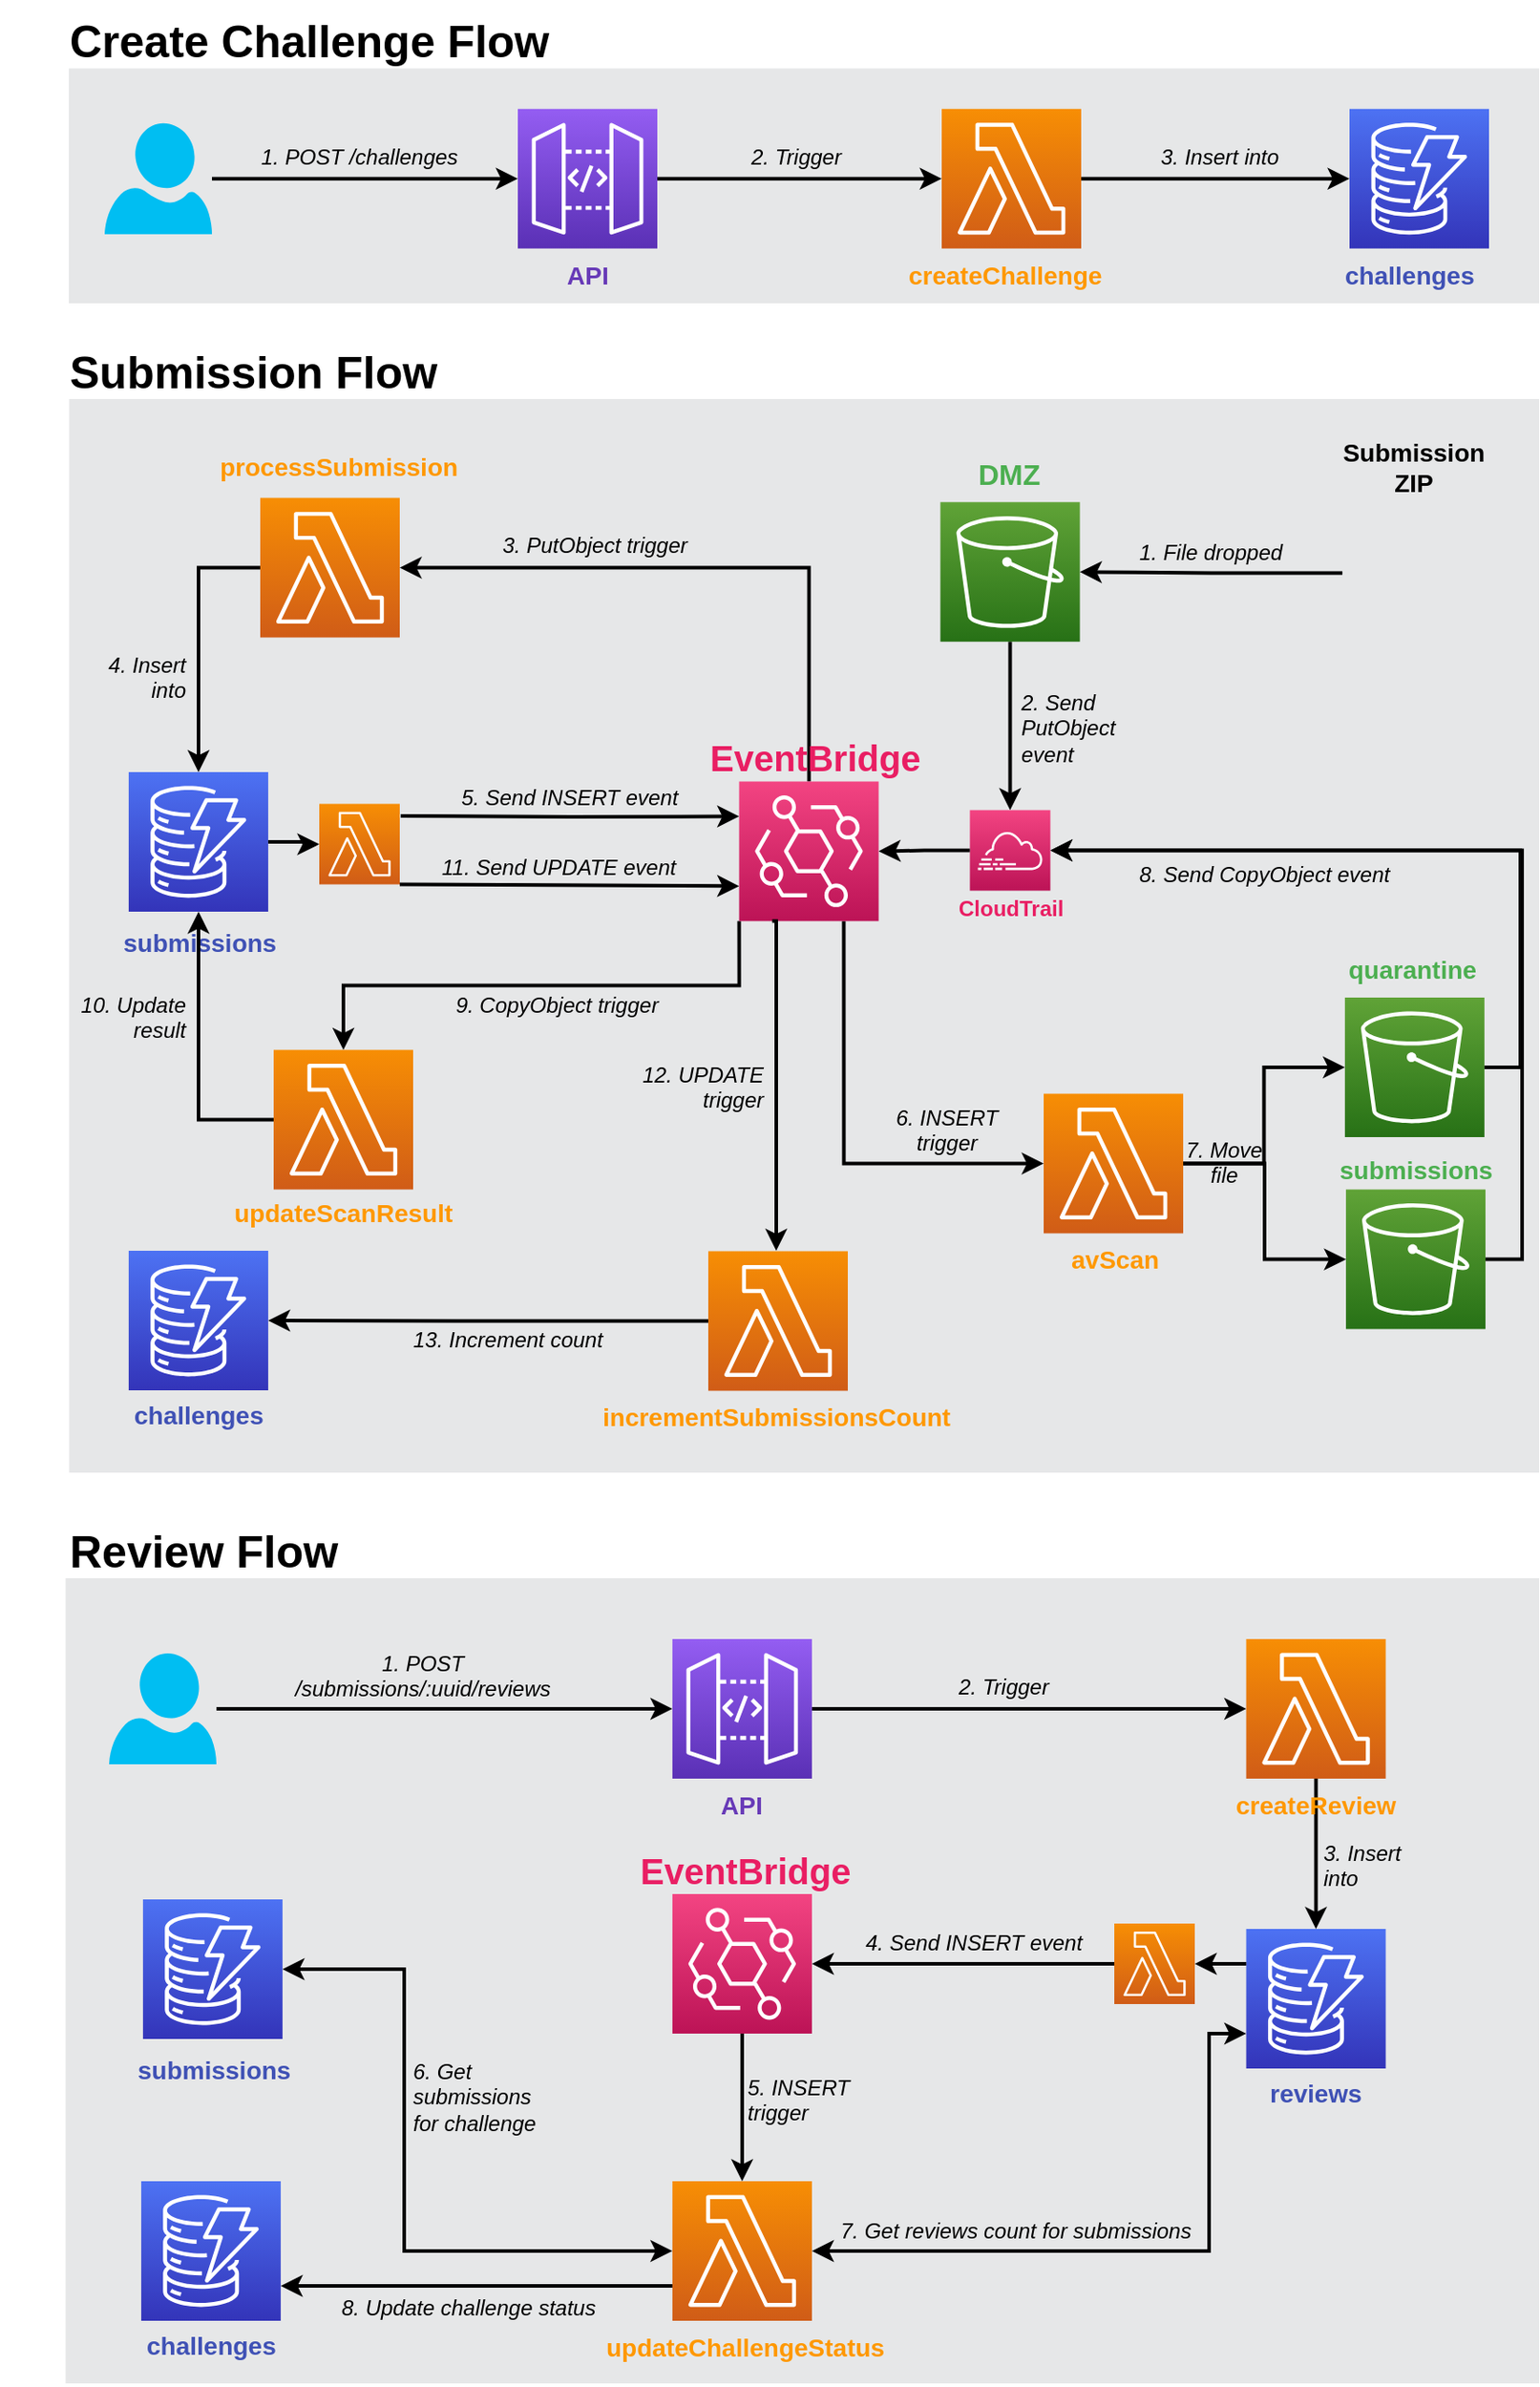 <mxfile compressed="false" version="14.6.3" type="device">
  <diagram name="EventBridge-PoC">
    <mxGraphModel dx="3709" dy="2169" grid="1" gridSize="75" guides="1" tooltips="1" connect="1" arrows="1" fold="1" page="1" pageScale="1" pageWidth="900" pageHeight="100" math="0" shadow="0">
      <root>
        <mxCell id="0" />
        <mxCell id="1" parent="0" />
        <mxCell id="a3a80e86-48d3-4402-bb8d-767643fe7132" value="" style="html=1;shape=stencil(5VLLEoMgDPwaro7C+Lhb+x9UY2VKxQGq7d8XTKuMeuuxHCDJ7kKyA2Gl6fgAhMYTYSdCaUFTt7u8wzxhSfQtcTNAbbE+ci34RQIixmp1g0k09iMTfQdaWI+yirCyVRquWj36BnMU1Eoq7eR4zkJCWTuvOT6HbLzedbo+w/IoDYkD94iP7mr0Uz03vPiFhThUSdEH3CKjv5ADww4Vu1b2gloqA0vmgnUsdGLBWiHlsYmQQQ7FX3njzQiR7Z9zJfzsrHoD);" parent="1" vertex="1">
          <mxGeometry y="56.25" width="825" height="131.25" as="geometry" />
        </mxCell>
        <mxCell id="484f166a-7bec-4774-9304-8bc7ffb477f1" value="" style="html=1;shape=stencil(5VLBEoIgFPwarg5BKnez/yB9JhOJg6b194HPlDFvHeMgb9/uIm8HwrOuli0QRkfCT4QxwWL3dbhGnFCKWHYtFD02B2mVvGhApuutucGoyn72qKYGq3rP8pzwrDIWrtY8mhIxGgqjjXV23CcjYbya1lSfQzUe7665/oanURwKW+kZX93N4Ed6ou4gonQe6oUdGtq0agKxOPLf1J/AdvXfV9nIC206WJAr1qEwh4WrlNb7EUICKYg/SsZHETLb9+Za+Mp5/gY=);" parent="1" vertex="1">
          <mxGeometry x="18.93" y="241" width="825" height="600" as="geometry" />
        </mxCell>
        <mxCell id="522efff2-130f-46f9-9dbb-7f281992a149" value="1. POST /challenges" style="text;labelPosition=right;verticalLabelPosition=bottom;fontColor=#000000;fontSize=12;rotation=0;spacingLeft=10;html=1;fontStyle=2" parent="1" vertex="1">
          <mxGeometry x="132.5" y="91.88" as="geometry" />
        </mxCell>
        <mxCell id="77d402fa-d9e7-4340-b5dd-a5e744c9aea5" value="Create Challenge Flow" style="text;labelPosition=right;verticalLabelPosition=bottom;fontColor=#000000;fontSize=25;rotation=0;spacingLeft=10;html=1;fontStyle=1" parent="1" vertex="1">
          <mxGeometry x="25.5" y="18.75" as="geometry" />
        </mxCell>
        <mxCell id="9af87228-3595-4bce-a7b0-6c6e20618fe5" value="3. Insert into" style="text;labelPosition=right;verticalLabelPosition=bottom;fontColor=#000000;fontSize=12;rotation=0;spacingLeft=10;html=1;fontStyle=2" parent="1" vertex="1">
          <mxGeometry x="636" y="91.88" as="geometry" />
        </mxCell>
        <mxCell id="8141fcf4-16d0-4a37-bff7-3a19b9360154" value="2. Trigger" style="text;labelPosition=right;verticalLabelPosition=bottom;fontColor=#000000;fontSize=12;rotation=0;spacingLeft=10;html=1;fontStyle=2" parent="1" vertex="1">
          <mxGeometry x="407.25" y="91.88" as="geometry" />
        </mxCell>
        <mxCell id="a7c6f917-322d-4800-b43a-3f810b9160b3" value="Submission Flow" style="text;labelPosition=right;verticalLabelPosition=bottom;fontColor=#000000;fontSize=25;rotation=0;spacingLeft=10;html=1;fontStyle=1" parent="1" vertex="1">
          <mxGeometry x="25.5" y="203.5" as="geometry" />
        </mxCell>
        <mxCell id="41d37a27-6d9a-4599-86f5-ded4b88426ef" value="1. File dropped" style="text;labelPosition=right;verticalLabelPosition=bottom;fontColor=#000000;fontSize=12;rotation=0;spacingLeft=10;html=1;fontStyle=2" parent="1" vertex="1">
          <mxGeometry x="623.5" y="312.59" as="geometry" />
        </mxCell>
        <mxCell id="03657860-6c62-433f-b940-df2c0c55d745" value="&lt;div&gt;2. Send&lt;/div&gt;&lt;div&gt;    PutObject &lt;/div&gt;&lt;div&gt;    event&lt;/div&gt;" style="text;labelPosition=right;verticalLabelPosition=bottom;fontColor=#000000;fontSize=12;rotation=0;spacingLeft=10;html=1;fontStyle=2" parent="1" vertex="1">
          <mxGeometry x="557.5" y="396.68" as="geometry" />
        </mxCell>
        <mxCell id="2a8d6be6-5fc4-4022-bd9e-7886a75222c4" value="3. PutObject trigger" style="text;labelPosition=right;verticalLabelPosition=bottom;fontColor=#000000;fontSize=12;rotation=0;spacingLeft=10;html=1;fontStyle=2" parent="1" vertex="1">
          <mxGeometry x="267.5" y="308.59" as="geometry" />
        </mxCell>
        <mxCell id="02131a67-81ed-4327-87d3-c7cbd4b50561" value="&lt;div&gt;4. Insert&lt;/div&gt;&lt;div&gt;     into&lt;/div&gt;" style="text;labelPosition=right;verticalLabelPosition=bottom;fontColor=#000000;fontSize=12;rotation=0;spacingLeft=10;html=1;fontStyle=2;align=right;" parent="1" vertex="1">
          <mxGeometry x="103.22" y="375.68" as="geometry" />
        </mxCell>
        <mxCell id="8c211dc5-a453-49ae-8846-554f7c1c523a" value="&lt;div&gt;5. Send INSERT&amp;nbsp;&lt;span&gt;event&lt;/span&gt;&lt;/div&gt;" style="text;labelPosition=right;verticalLabelPosition=bottom;fontColor=#000000;fontSize=12;rotation=0;spacingLeft=10;html=1;fontStyle=2" parent="1" vertex="1">
          <mxGeometry x="245" y="449.5" as="geometry" />
        </mxCell>
        <mxCell id="32af975d-4f36-490d-96a8-31d0f7763c6b" value="&lt;div&gt;6. INSERT&lt;/div&gt;&lt;div&gt;    trigger&lt;/div&gt;" style="text;labelPosition=right;verticalLabelPosition=bottom;fontColor=#000000;fontSize=12;rotation=0;spacingLeft=10;html=1;fontStyle=2;align=center;" parent="1" vertex="1">
          <mxGeometry x="522.75" y="629.25" as="geometry" />
        </mxCell>
        <mxCell id="f737d1be-73c3-4588-acaf-750b5b943554" value="&lt;div&gt;7. Move&lt;/div&gt;&lt;div&gt;      file&lt;/div&gt;" style="text;labelPosition=right;verticalLabelPosition=bottom;fontColor=#000000;fontSize=12;rotation=0;spacingLeft=10;html=1;fontStyle=2;align=center;" parent="1" vertex="1">
          <mxGeometry x="677.5" y="646.75" as="geometry" />
        </mxCell>
        <mxCell id="633b2c45-2233-4e77-83e7-4a34a6bc7271" value="8. Send CopyObject event" style="text;labelPosition=right;verticalLabelPosition=bottom;fontColor=#000000;fontSize=12;rotation=0;spacingLeft=10;html=1;fontStyle=2" parent="1" vertex="1">
          <mxGeometry x="623.5" y="493.25" as="geometry" />
        </mxCell>
        <mxCell id="945422a5-f006-4542-a398-3479f7c6f181" value="DMZ" style="text;labelPosition=right;verticalLabelPosition=bottom;fontColor=#4caf50;fontSize=16;rotation=0;spacingLeft=10;html=1;fontStyle=1" parent="1" vertex="1">
          <mxGeometry x="534.25" y="266.5" as="geometry" />
        </mxCell>
        <mxCell id="2c78838d-75fa-482b-baec-351e052e7212" value="&lt;div&gt;9. CopyObject&amp;nbsp;&lt;span&gt;trigger&lt;/span&gt;&lt;/div&gt;" style="text;labelPosition=right;verticalLabelPosition=bottom;fontColor=#000000;fontSize=12;rotation=0;spacingLeft=10;html=1;align=center;fontStyle=2" parent="1" vertex="1">
          <mxGeometry x="304.5" y="566" as="geometry" />
        </mxCell>
        <mxCell id="935d9067-eff8-4295-892f-fd42c4780835" value="&lt;div&gt;10. Update&lt;/div&gt;&lt;div&gt;       result&lt;/div&gt;" style="text;labelPosition=right;verticalLabelPosition=bottom;fontColor=#000000;fontSize=12;rotation=0;spacingLeft=10;html=1;align=right;fontStyle=2" parent="1" vertex="1">
          <mxGeometry x="103.23" y="566" as="geometry" />
        </mxCell>
        <mxCell id="fcbb6a7c-fae1-4b87-a993-f27f15e8ad67" value="&lt;div&gt;11. Send UPDATE&amp;nbsp;&lt;span&gt;event&lt;/span&gt;&lt;/div&gt;" style="text;labelPosition=right;verticalLabelPosition=bottom;fontColor=#000000;fontSize=12;rotation=0;spacingLeft=10;html=1;fontStyle=2" parent="1" vertex="1">
          <mxGeometry x="234" y="488.5" as="geometry" />
        </mxCell>
        <mxCell id="5e9477d4-d77b-4fcd-b49a-36175ee4a69b" value="&lt;div&gt;12. UPDATE&lt;/div&gt;&lt;div&gt;        trigger&lt;/div&gt;" style="text;labelPosition=right;verticalLabelPosition=bottom;fontColor=#000000;fontSize=12;rotation=0;spacingLeft=10;html=1;fontStyle=2;align=right;" parent="1" vertex="1">
          <mxGeometry x="426.43" y="604.75" as="geometry" />
        </mxCell>
        <mxCell id="47ef92e7-3ea4-4e37-91b5-532b5a2d68df" value="13. Increment count" style="text;labelPosition=right;verticalLabelPosition=bottom;fontColor=#000000;fontSize=12;rotation=0;spacingLeft=10;html=1;fontStyle=2;align=left;" parent="1" vertex="1">
          <mxGeometry x="217.5" y="753" as="geometry" />
        </mxCell>
        <mxCell id="SwkXxWOdpjemyCJAys7J-13" value="" style="edgeStyle=orthogonalEdgeStyle;rounded=0;orthogonalLoop=1;jettySize=auto;html=1;strokeWidth=2;" edge="1" parent="1" source="SwkXxWOdpjemyCJAys7J-1" target="SwkXxWOdpjemyCJAys7J-2">
          <mxGeometry relative="1" as="geometry">
            <mxPoint x="197.5" y="117.88" as="targetPoint" />
          </mxGeometry>
        </mxCell>
        <mxCell id="SwkXxWOdpjemyCJAys7J-1" value="" style="verticalLabelPosition=bottom;html=1;verticalAlign=top;align=center;strokeColor=none;fillColor=#00BEF2;shape=mxgraph.azure.user;" vertex="1" parent="1">
          <mxGeometry x="57.5" y="86.88" width="60" height="62" as="geometry" />
        </mxCell>
        <mxCell id="SwkXxWOdpjemyCJAys7J-15" value="" style="edgeStyle=orthogonalEdgeStyle;rounded=0;orthogonalLoop=1;jettySize=auto;html=1;entryX=0;entryY=0.5;entryDx=0;entryDy=0;entryPerimeter=0;strokeWidth=2;" edge="1" parent="1" source="SwkXxWOdpjemyCJAys7J-2" target="SwkXxWOdpjemyCJAys7J-3">
          <mxGeometry relative="1" as="geometry">
            <mxPoint x="425.5" y="117.88" as="targetPoint" />
          </mxGeometry>
        </mxCell>
        <mxCell id="SwkXxWOdpjemyCJAys7J-11" value="" style="edgeStyle=orthogonalEdgeStyle;rounded=0;orthogonalLoop=1;jettySize=auto;html=1;strokeWidth=2;" edge="1" parent="1" source="SwkXxWOdpjemyCJAys7J-3" target="SwkXxWOdpjemyCJAys7J-4">
          <mxGeometry relative="1" as="geometry">
            <mxPoint x="682.5" y="117.88" as="targetPoint" />
          </mxGeometry>
        </mxCell>
        <mxCell id="SwkXxWOdpjemyCJAys7J-52" value="" style="edgeStyle=orthogonalEdgeStyle;rounded=0;orthogonalLoop=1;jettySize=auto;html=1;fontSize=14;strokeWidth=2;" edge="1" parent="1" source="SwkXxWOdpjemyCJAys7J-17" target="SwkXxWOdpjemyCJAys7J-22">
          <mxGeometry relative="1" as="geometry">
            <mxPoint x="563.75" y="465.68" as="targetPoint" />
          </mxGeometry>
        </mxCell>
        <mxCell id="SwkXxWOdpjemyCJAys7J-17" value="" style="points=[[0,0,0],[0.25,0,0],[0.5,0,0],[0.75,0,0],[1,0,0],[0,1,0],[0.25,1,0],[0.5,1,0],[0.75,1,0],[1,1,0],[0,0.25,0],[0,0.5,0],[0,0.75,0],[1,0.25,0],[1,0.5,0],[1,0.75,0]];outlineConnect=0;fontColor=#232F3E;gradientColor=#60A337;gradientDirection=north;fillColor=#277116;strokeColor=#ffffff;dashed=0;verticalLabelPosition=bottom;verticalAlign=top;align=center;html=1;fontSize=12;fontStyle=0;aspect=fixed;shape=mxgraph.aws4.resourceIcon;resIcon=mxgraph.aws4.s3;" vertex="1" parent="1">
          <mxGeometry x="524.75" y="298.68" width="78" height="78" as="geometry" />
        </mxCell>
        <mxCell id="SwkXxWOdpjemyCJAys7J-61" value="" style="edgeStyle=orthogonalEdgeStyle;rounded=0;orthogonalLoop=1;jettySize=auto;html=1;fontSize=14;entryX=0;entryY=0.25;entryDx=0;entryDy=0;entryPerimeter=0;strokeWidth=2;" edge="1" parent="1" target="SwkXxWOdpjemyCJAys7J-21">
          <mxGeometry relative="1" as="geometry">
            <mxPoint x="223" y="474" as="sourcePoint" />
            <mxPoint x="302.5" y="487.75" as="targetPoint" />
          </mxGeometry>
        </mxCell>
        <mxCell id="SwkXxWOdpjemyCJAys7J-81" style="edgeStyle=orthogonalEdgeStyle;rounded=0;orthogonalLoop=1;jettySize=auto;html=1;exitX=1;exitY=1;exitDx=0;exitDy=0;exitPerimeter=0;entryX=0;entryY=0.75;entryDx=0;entryDy=0;entryPerimeter=0;shadow=0;fontSize=14;strokeWidth=2;" edge="1" parent="1" source="SwkXxWOdpjemyCJAys7J-20" target="SwkXxWOdpjemyCJAys7J-21">
          <mxGeometry relative="1" as="geometry">
            <Array as="points">
              <mxPoint x="223" y="513" />
            </Array>
          </mxGeometry>
        </mxCell>
        <mxCell id="SwkXxWOdpjemyCJAys7J-20" value="" style="points=[[0,0,0],[0.25,0,0],[0.5,0,0],[0.75,0,0],[1,0,0],[0,1,0],[0.25,1,0],[0.5,1,0],[0.75,1,0],[1,1,0],[0,0.25,0],[0,0.5,0],[0,0.75,0],[1,0.25,0],[1,0.5,0],[1,0.75,0]];outlineConnect=0;fontColor=#232F3E;gradientColor=#F78E04;gradientDirection=north;fillColor=#D05C17;strokeColor=#ffffff;dashed=0;verticalLabelPosition=bottom;verticalAlign=top;align=center;html=1;fontSize=12;fontStyle=0;aspect=fixed;shape=mxgraph.aws4.resourceIcon;resIcon=mxgraph.aws4.lambda;" vertex="1" parent="1">
          <mxGeometry x="177.5" y="467.25" width="45" height="45" as="geometry" />
        </mxCell>
        <mxCell id="SwkXxWOdpjemyCJAys7J-29" value="" style="group" vertex="1" connectable="0" parent="1">
          <mxGeometry x="110" y="263.5" width="112.5" height="110.78" as="geometry" />
        </mxCell>
        <mxCell id="5cb0a5d1-954c-43e3-8873-d0fd7e23003b" value="processSubmission" style="text;labelPosition=right;verticalLabelPosition=bottom;fontColor=#ff9800;fontSize=14;rotation=0;spacingLeft=10;html=1;fontStyle=1" parent="SwkXxWOdpjemyCJAys7J-29" vertex="1">
          <mxGeometry as="geometry" />
        </mxCell>
        <mxCell id="SwkXxWOdpjemyCJAys7J-16" value="" style="points=[[0,0,0],[0.25,0,0],[0.5,0,0],[0.75,0,0],[1,0,0],[0,1,0],[0.25,1,0],[0.5,1,0],[0.75,1,0],[1,1,0],[0,0.25,0],[0,0.5,0],[0,0.75,0],[1,0.25,0],[1,0.5,0],[1,0.75,0]];outlineConnect=0;fontColor=#232F3E;gradientColor=#F78E04;gradientDirection=north;fillColor=#D05C17;strokeColor=#ffffff;dashed=0;verticalLabelPosition=bottom;verticalAlign=top;align=center;html=1;fontSize=12;fontStyle=0;aspect=fixed;shape=mxgraph.aws4.resourceIcon;resIcon=mxgraph.aws4.lambda;" vertex="1" parent="SwkXxWOdpjemyCJAys7J-29">
          <mxGeometry x="34.5" y="32.78" width="78" height="78" as="geometry" />
        </mxCell>
        <mxCell id="SwkXxWOdpjemyCJAys7J-32" value="" style="group" vertex="1" connectable="0" parent="1">
          <mxGeometry x="288.5" y="78.88" width="78" height="78" as="geometry" />
        </mxCell>
        <mxCell id="d791999d-da0b-4136-97f4-38274797c165" value="API" style="text;labelPosition=right;verticalLabelPosition=bottom;fontColor=#673ab7;fontSize=14;rotation=0;spacingLeft=10;html=1;fontStyle=1" parent="SwkXxWOdpjemyCJAys7J-32" vertex="1">
          <mxGeometry x="15" y="78" as="geometry" />
        </mxCell>
        <mxCell id="SwkXxWOdpjemyCJAys7J-2" value="" style="points=[[0,0,0],[0.25,0,0],[0.5,0,0],[0.75,0,0],[1,0,0],[0,1,0],[0.25,1,0],[0.5,1,0],[0.75,1,0],[1,1,0],[0,0.25,0],[0,0.5,0],[0,0.75,0],[1,0.25,0],[1,0.5,0],[1,0.75,0]];outlineConnect=0;fontColor=#232F3E;gradientColor=#945DF2;gradientDirection=north;fillColor=#5A30B5;strokeColor=#ffffff;dashed=0;verticalLabelPosition=bottom;verticalAlign=top;align=center;html=1;fontSize=12;fontStyle=0;aspect=fixed;shape=mxgraph.aws4.resourceIcon;resIcon=mxgraph.aws4.api_gateway;" vertex="1" parent="SwkXxWOdpjemyCJAys7J-32">
          <mxGeometry width="78" height="78" as="geometry" />
        </mxCell>
        <mxCell id="SwkXxWOdpjemyCJAys7J-33" value="" style="group" vertex="1" connectable="0" parent="1">
          <mxGeometry x="494.75" y="78.88" width="108.75" height="78" as="geometry" />
        </mxCell>
        <mxCell id="ae5a6e5f-9e7c-49fa-a462-ddaf7cd91631" value="createChallenge" style="text;labelPosition=right;verticalLabelPosition=bottom;fontColor=#ff9800;fontSize=14;rotation=0;spacingLeft=10;html=1;fontStyle=1" parent="SwkXxWOdpjemyCJAys7J-33" vertex="1">
          <mxGeometry y="78" as="geometry" />
        </mxCell>
        <mxCell id="SwkXxWOdpjemyCJAys7J-3" value="" style="points=[[0,0,0],[0.25,0,0],[0.5,0,0],[0.75,0,0],[1,0,0],[0,1,0],[0.25,1,0],[0.5,1,0],[0.75,1,0],[1,1,0],[0,0.25,0],[0,0.5,0],[0,0.75,0],[1,0.25,0],[1,0.5,0],[1,0.75,0]];outlineConnect=0;fontColor=#232F3E;gradientColor=#F78E04;gradientDirection=north;fillColor=#D05C17;strokeColor=#ffffff;dashed=0;verticalLabelPosition=bottom;verticalAlign=top;align=center;html=1;fontSize=12;fontStyle=0;aspect=fixed;shape=mxgraph.aws4.resourceIcon;resIcon=mxgraph.aws4.lambda;" vertex="1" parent="SwkXxWOdpjemyCJAys7J-33">
          <mxGeometry x="30.75" width="78" height="78" as="geometry" />
        </mxCell>
        <mxCell id="SwkXxWOdpjemyCJAys7J-36" value="" style="group" vertex="1" connectable="0" parent="1">
          <mxGeometry x="738.5" y="78.88" width="93" height="78" as="geometry" />
        </mxCell>
        <mxCell id="5cb9a962-3aa3-478b-af72-e241c13c6576" value="challenges" style="text;labelPosition=right;verticalLabelPosition=bottom;fontColor=#3f51b5;fontSize=14;rotation=0;spacingLeft=10;html=1;fontStyle=1" parent="SwkXxWOdpjemyCJAys7J-36" vertex="1">
          <mxGeometry y="78" as="geometry" />
        </mxCell>
        <mxCell id="SwkXxWOdpjemyCJAys7J-4" value="" style="points=[[0,0,0],[0.25,0,0],[0.5,0,0],[0.75,0,0],[1,0,0],[0,1,0],[0.25,1,0],[0.5,1,0],[0.75,1,0],[1,1,0],[0,0.25,0],[0,0.5,0],[0,0.75,0],[1,0.25,0],[1,0.5,0],[1,0.75,0]];outlineConnect=0;fontColor=#232F3E;gradientColor=#4D72F3;gradientDirection=north;fillColor=#3334B9;strokeColor=#ffffff;dashed=0;verticalLabelPosition=bottom;verticalAlign=top;align=center;html=1;fontSize=12;fontStyle=0;aspect=fixed;shape=mxgraph.aws4.resourceIcon;resIcon=mxgraph.aws4.dynamodb;" vertex="1" parent="SwkXxWOdpjemyCJAys7J-36">
          <mxGeometry x="15" width="78" height="78" as="geometry" />
        </mxCell>
        <mxCell id="SwkXxWOdpjemyCJAys7J-38" value="" style="group" vertex="1" connectable="0" parent="1">
          <mxGeometry x="749.53" y="255.5" width="75" height="120.18" as="geometry" />
        </mxCell>
        <mxCell id="1c43f241-7a70-4fd4-afd5-e3110d18d479" value="&lt;div style=&quot;font-size: 14px;&quot;&gt;Submission &lt;/div&gt;&lt;div style=&quot;font-size: 14px;&quot;&gt;        ZIP&lt;/div&gt;" style="text;labelPosition=right;verticalLabelPosition=bottom;fontColor=#000000;fontSize=14;rotation=0;spacingLeft=10;html=1;align=center;fontStyle=1" parent="SwkXxWOdpjemyCJAys7J-38" vertex="1">
          <mxGeometry x="34" as="geometry" />
        </mxCell>
        <mxCell id="SwkXxWOdpjemyCJAys7J-18" value="" style="shape=image;html=1;verticalAlign=top;verticalLabelPosition=bottom;labelBackgroundColor=#ffffff;imageAspect=0;aspect=fixed;image=https://cdn4.iconfinder.com/data/icons/small-n-flat/24/file-zip-alt-128.png" vertex="1" parent="SwkXxWOdpjemyCJAys7J-38">
          <mxGeometry y="45.18" width="75" height="75" as="geometry" />
        </mxCell>
        <mxCell id="SwkXxWOdpjemyCJAys7J-39" value="" style="group" vertex="1" connectable="0" parent="1">
          <mxGeometry x="53.5" y="449.5" width="95.45" height="78" as="geometry" />
        </mxCell>
        <mxCell id="SwkXxWOdpjemyCJAys7J-19" value="" style="points=[[0,0,0],[0.25,0,0],[0.5,0,0],[0.75,0,0],[1,0,0],[0,1,0],[0.25,1,0],[0.5,1,0],[0.75,1,0],[1,1,0],[0,0.25,0],[0,0.5,0],[0,0.75,0],[1,0.25,0],[1,0.5,0],[1,0.75,0]];outlineConnect=0;fontColor=#232F3E;gradientColor=#4D72F3;gradientDirection=north;fillColor=#3334B9;strokeColor=#ffffff;dashed=0;verticalLabelPosition=bottom;verticalAlign=top;align=center;html=1;fontSize=12;fontStyle=0;aspect=fixed;shape=mxgraph.aws4.resourceIcon;resIcon=mxgraph.aws4.dynamodb;" vertex="1" parent="SwkXxWOdpjemyCJAys7J-39">
          <mxGeometry x="17.45" width="78" height="78" as="geometry" />
        </mxCell>
        <mxCell id="887198ea-bfc9-451b-9024-0032a650348e" value="submissions" style="text;labelPosition=right;verticalLabelPosition=bottom;fontColor=#3f51b5;fontSize=14;rotation=0;spacingLeft=10;html=1;fontStyle=1" parent="SwkXxWOdpjemyCJAys7J-39" vertex="1">
          <mxGeometry x="2" y="80.5" as="geometry" />
        </mxCell>
        <mxCell id="SwkXxWOdpjemyCJAys7J-40" value="" style="group" vertex="1" connectable="0" parent="1">
          <mxGeometry x="117.5" y="604.75" width="112.5" height="78" as="geometry" />
        </mxCell>
        <mxCell id="6027f8fd-bbde-44ba-97ad-d1b4fe67b836" value="updateScanResult" style="text;labelPosition=right;verticalLabelPosition=bottom;fontColor=#ff9800;fontSize=14;rotation=0;spacingLeft=10;html=1;fontStyle=1" parent="SwkXxWOdpjemyCJAys7J-40" vertex="1">
          <mxGeometry y="76" as="geometry" />
        </mxCell>
        <mxCell id="SwkXxWOdpjemyCJAys7J-23" value="" style="points=[[0,0,0],[0.25,0,0],[0.5,0,0],[0.75,0,0],[1,0,0],[0,1,0],[0.25,1,0],[0.5,1,0],[0.75,1,0],[1,1,0],[0,0.25,0],[0,0.5,0],[0,0.75,0],[1,0.25,0],[1,0.5,0],[1,0.75,0]];outlineConnect=0;fontColor=#232F3E;gradientColor=#F78E04;gradientDirection=north;fillColor=#D05C17;strokeColor=#ffffff;dashed=0;verticalLabelPosition=bottom;verticalAlign=top;align=center;html=1;fontSize=12;fontStyle=0;aspect=fixed;shape=mxgraph.aws4.resourceIcon;resIcon=mxgraph.aws4.lambda;" vertex="1" parent="SwkXxWOdpjemyCJAys7J-40">
          <mxGeometry x="34.5" width="78" height="78" as="geometry" />
        </mxCell>
        <mxCell id="SwkXxWOdpjemyCJAys7J-41" value="" style="group" vertex="1" connectable="0" parent="1">
          <mxGeometry x="61.5" y="717" width="87.45" height="78" as="geometry" />
        </mxCell>
        <mxCell id="e5a81185-038a-4bd7-a822-82b67dfeaa7d" value="challenges" style="text;labelPosition=right;verticalLabelPosition=bottom;fontColor=#3f51b5;fontSize=14;rotation=0;spacingLeft=10;html=1;fontStyle=1" parent="SwkXxWOdpjemyCJAys7J-41" vertex="1">
          <mxGeometry y="76.5" as="geometry" />
        </mxCell>
        <mxCell id="SwkXxWOdpjemyCJAys7J-26" value="" style="points=[[0,0,0],[0.25,0,0],[0.5,0,0],[0.75,0,0],[1,0,0],[0,1,0],[0.25,1,0],[0.5,1,0],[0.75,1,0],[1,1,0],[0,0.25,0],[0,0.5,0],[0,0.75,0],[1,0.25,0],[1,0.5,0],[1,0.75,0]];outlineConnect=0;fontColor=#232F3E;gradientColor=#4D72F3;gradientDirection=north;fillColor=#3334B9;strokeColor=#ffffff;dashed=0;verticalLabelPosition=bottom;verticalAlign=top;align=center;html=1;fontSize=12;fontStyle=0;aspect=fixed;shape=mxgraph.aws4.resourceIcon;resIcon=mxgraph.aws4.dynamodb;" vertex="1" parent="SwkXxWOdpjemyCJAys7J-41">
          <mxGeometry x="9.45" width="78" height="78" as="geometry" />
        </mxCell>
        <mxCell id="SwkXxWOdpjemyCJAys7J-42" value="" style="group" vertex="1" connectable="0" parent="1">
          <mxGeometry x="323.5" y="717.25" width="149.5" height="78" as="geometry" />
        </mxCell>
        <mxCell id="388f10eb-c77e-4115-bdcd-77fb95ee0929" value="incrementSubmissionsCount" style="text;labelPosition=right;verticalLabelPosition=bottom;fontColor=#ff9800;fontSize=14;rotation=0;spacingLeft=10;html=1;fontStyle=1" parent="SwkXxWOdpjemyCJAys7J-42" vertex="1">
          <mxGeometry y="78" as="geometry" />
        </mxCell>
        <mxCell id="SwkXxWOdpjemyCJAys7J-24" value="" style="points=[[0,0,0],[0.25,0,0],[0.5,0,0],[0.75,0,0],[1,0,0],[0,1,0],[0.25,1,0],[0.5,1,0],[0.75,1,0],[1,1,0],[0,0.25,0],[0,0.5,0],[0,0.75,0],[1,0.25,0],[1,0.5,0],[1,0.75,0]];outlineConnect=0;fontColor=#232F3E;gradientColor=#F78E04;gradientDirection=north;fillColor=#D05C17;strokeColor=#ffffff;dashed=0;verticalLabelPosition=bottom;verticalAlign=top;align=center;html=1;fontSize=12;fontStyle=0;aspect=fixed;shape=mxgraph.aws4.resourceIcon;resIcon=mxgraph.aws4.lambda;" vertex="1" parent="SwkXxWOdpjemyCJAys7J-42">
          <mxGeometry x="71.5" width="78" height="78" as="geometry" />
        </mxCell>
        <mxCell id="SwkXxWOdpjemyCJAys7J-43" value="" style="group" vertex="1" connectable="0" parent="1">
          <mxGeometry x="582.5" y="629.25" width="78" height="78" as="geometry" />
        </mxCell>
        <mxCell id="7bf33eeb-41b4-4b63-9345-8febacfd253e" value="avScan" style="text;labelPosition=right;verticalLabelPosition=bottom;fontColor=#ff9800;fontSize=14;rotation=0;spacingLeft=10;html=1;fontStyle=1" parent="SwkXxWOdpjemyCJAys7J-43" vertex="1">
          <mxGeometry x="3.75" y="78" as="geometry" />
        </mxCell>
        <mxCell id="SwkXxWOdpjemyCJAys7J-25" value="" style="points=[[0,0,0],[0.25,0,0],[0.5,0,0],[0.75,0,0],[1,0,0],[0,1,0],[0.25,1,0],[0.5,1,0],[0.75,1,0],[1,1,0],[0,0.25,0],[0,0.5,0],[0,0.75,0],[1,0.25,0],[1,0.5,0],[1,0.75,0]];outlineConnect=0;fontColor=#232F3E;gradientColor=#F78E04;gradientDirection=north;fillColor=#D05C17;strokeColor=#ffffff;dashed=0;verticalLabelPosition=bottom;verticalAlign=top;align=center;html=1;fontSize=12;fontStyle=0;aspect=fixed;shape=mxgraph.aws4.resourceIcon;resIcon=mxgraph.aws4.lambda;" vertex="1" parent="SwkXxWOdpjemyCJAys7J-43">
          <mxGeometry width="78" height="78" as="geometry" />
        </mxCell>
        <mxCell id="SwkXxWOdpjemyCJAys7J-44" value="" style="group" vertex="1" connectable="0" parent="1">
          <mxGeometry x="522.75" y="470.75" width="63.5" height="45" as="geometry" />
        </mxCell>
        <mxCell id="ba4593c8-101a-4f21-9c89-f048a3cbaa96" value="CloudTrail" style="text;labelPosition=right;verticalLabelPosition=bottom;fontColor=#e91e63;fontSize=12;rotation=0;spacingLeft=10;html=1;fontStyle=1" parent="SwkXxWOdpjemyCJAys7J-44" vertex="1">
          <mxGeometry y="41.25" as="geometry" />
        </mxCell>
        <mxCell id="SwkXxWOdpjemyCJAys7J-22" value="" style="points=[[0,0,0],[0.25,0,0],[0.5,0,0],[0.75,0,0],[1,0,0],[0,1,0],[0.25,1,0],[0.5,1,0],[0.75,1,0],[1,1,0],[0,0.25,0],[0,0.5,0],[0,0.75,0],[1,0.25,0],[1,0.5,0],[1,0.75,0]];points=[[0,0,0],[0.25,0,0],[0.5,0,0],[0.75,0,0],[1,0,0],[0,1,0],[0.25,1,0],[0.5,1,0],[0.75,1,0],[1,1,0],[0,0.25,0],[0,0.5,0],[0,0.75,0],[1,0.25,0],[1,0.5,0],[1,0.75,0]];outlineConnect=0;fontColor=#232F3E;gradientColor=#F34482;gradientDirection=north;fillColor=#BC1356;strokeColor=#ffffff;dashed=0;verticalLabelPosition=bottom;verticalAlign=top;align=center;html=1;fontSize=12;fontStyle=0;aspect=fixed;shape=mxgraph.aws4.resourceIcon;resIcon=mxgraph.aws4.cloudtrail;" vertex="1" parent="SwkXxWOdpjemyCJAys7J-44">
          <mxGeometry x="18.5" width="45" height="45" as="geometry" />
        </mxCell>
        <mxCell id="SwkXxWOdpjemyCJAys7J-47" value="" style="group" vertex="1" connectable="0" parent="1">
          <mxGeometry x="740.53" y="544.75" width="88.4" height="108.75" as="geometry" />
        </mxCell>
        <mxCell id="ecbb384d-2f7a-4cde-a3c5-b9d906f205f4" value="quarantine" style="text;labelPosition=right;verticalLabelPosition=bottom;fontColor=#4caf50;fontSize=14;rotation=0;spacingLeft=10;html=1;fontStyle=1" parent="SwkXxWOdpjemyCJAys7J-47" vertex="1">
          <mxGeometry as="geometry" />
        </mxCell>
        <mxCell id="SwkXxWOdpjemyCJAys7J-27" value="" style="points=[[0,0,0],[0.25,0,0],[0.5,0,0],[0.75,0,0],[1,0,0],[0,1,0],[0.25,1,0],[0.5,1,0],[0.75,1,0],[1,1,0],[0,0.25,0],[0,0.5,0],[0,0.75,0],[1,0.25,0],[1,0.5,0],[1,0.75,0]];outlineConnect=0;fontColor=#232F3E;gradientColor=#60A337;gradientDirection=north;fillColor=#277116;strokeColor=#ffffff;dashed=0;verticalLabelPosition=bottom;verticalAlign=top;align=center;html=1;fontSize=12;fontStyle=0;aspect=fixed;shape=mxgraph.aws4.resourceIcon;resIcon=mxgraph.aws4.s3;" vertex="1" parent="SwkXxWOdpjemyCJAys7J-47">
          <mxGeometry x="10.4" y="30.75" width="78" height="78" as="geometry" />
        </mxCell>
        <mxCell id="SwkXxWOdpjemyCJAys7J-48" value="" style="group" vertex="1" connectable="0" parent="1">
          <mxGeometry x="735.5" y="657.25" width="94.03" height="103.5" as="geometry" />
        </mxCell>
        <mxCell id="5194bb49-f93c-4493-8724-9f45909233c0" value="submissions" style="text;labelPosition=right;verticalLabelPosition=bottom;fontColor=#4caf50;fontSize=14;rotation=0;spacingLeft=10;html=1;fontStyle=1" parent="SwkXxWOdpjemyCJAys7J-48" vertex="1">
          <mxGeometry as="geometry" />
        </mxCell>
        <mxCell id="SwkXxWOdpjemyCJAys7J-28" value="" style="points=[[0,0,0],[0.25,0,0],[0.5,0,0],[0.75,0,0],[1,0,0],[0,1,0],[0.25,1,0],[0.5,1,0],[0.75,1,0],[1,1,0],[0,0.25,0],[0,0.5,0],[0,0.75,0],[1,0.25,0],[1,0.5,0],[1,0.75,0]];outlineConnect=0;fontColor=#232F3E;gradientColor=#60A337;gradientDirection=north;fillColor=#277116;strokeColor=#ffffff;dashed=0;verticalLabelPosition=bottom;verticalAlign=top;align=center;html=1;fontSize=12;fontStyle=0;aspect=fixed;shape=mxgraph.aws4.resourceIcon;resIcon=mxgraph.aws4.s3;" vertex="1" parent="SwkXxWOdpjemyCJAys7J-48">
          <mxGeometry x="16.03" y="25.5" width="78" height="78" as="geometry" />
        </mxCell>
        <mxCell id="SwkXxWOdpjemyCJAys7J-50" value="" style="edgeStyle=orthogonalEdgeStyle;rounded=0;orthogonalLoop=1;jettySize=auto;html=1;fontSize=14;entryX=1;entryY=0.5;entryDx=0;entryDy=0;entryPerimeter=0;shadow=0;strokeWidth=2;" edge="1" parent="1" source="SwkXxWOdpjemyCJAys7J-18" target="SwkXxWOdpjemyCJAys7J-17">
          <mxGeometry relative="1" as="geometry">
            <mxPoint x="632.03" y="338.18" as="targetPoint" />
          </mxGeometry>
        </mxCell>
        <mxCell id="SwkXxWOdpjemyCJAys7J-54" value="" style="edgeStyle=orthogonalEdgeStyle;rounded=0;orthogonalLoop=1;jettySize=auto;html=1;fontSize=14;entryX=1;entryY=0.5;entryDx=0;entryDy=0;entryPerimeter=0;strokeWidth=2;" edge="1" parent="1" source="SwkXxWOdpjemyCJAys7J-22" target="SwkXxWOdpjemyCJAys7J-21">
          <mxGeometry relative="1" as="geometry">
            <mxPoint x="501" y="507" as="targetPoint" />
          </mxGeometry>
        </mxCell>
        <mxCell id="SwkXxWOdpjemyCJAys7J-56" value="" style="edgeStyle=orthogonalEdgeStyle;rounded=0;orthogonalLoop=1;jettySize=auto;html=1;fontSize=14;entryX=1;entryY=0.5;entryDx=0;entryDy=0;entryPerimeter=0;strokeWidth=2;" edge="1" parent="1" source="SwkXxWOdpjemyCJAys7J-21" target="SwkXxWOdpjemyCJAys7J-16">
          <mxGeometry relative="1" as="geometry">
            <mxPoint x="451.25" y="374.72" as="targetPoint" />
            <Array as="points">
              <mxPoint x="451" y="335" />
            </Array>
          </mxGeometry>
        </mxCell>
        <mxCell id="SwkXxWOdpjemyCJAys7J-58" value="" style="edgeStyle=orthogonalEdgeStyle;rounded=0;orthogonalLoop=1;jettySize=auto;html=1;fontSize=14;strokeWidth=2;" edge="1" parent="1" source="SwkXxWOdpjemyCJAys7J-16" target="SwkXxWOdpjemyCJAys7J-19">
          <mxGeometry relative="1" as="geometry">
            <mxPoint x="64.5" y="335.28" as="targetPoint" />
            <Array as="points">
              <mxPoint x="110" y="335" />
            </Array>
          </mxGeometry>
        </mxCell>
        <mxCell id="SwkXxWOdpjemyCJAys7J-59" value="" style="edgeStyle=orthogonalEdgeStyle;rounded=0;orthogonalLoop=1;jettySize=auto;html=1;fontSize=14;strokeWidth=2;" edge="1" parent="1" source="SwkXxWOdpjemyCJAys7J-19" target="SwkXxWOdpjemyCJAys7J-20">
          <mxGeometry relative="1" as="geometry" />
        </mxCell>
        <mxCell id="SwkXxWOdpjemyCJAys7J-63" style="edgeStyle=orthogonalEdgeStyle;rounded=0;orthogonalLoop=1;jettySize=auto;html=1;exitX=0.75;exitY=1;exitDx=0;exitDy=0;exitPerimeter=0;entryX=0;entryY=0.5;entryDx=0;entryDy=0;entryPerimeter=0;fontSize=14;strokeWidth=2;" edge="1" parent="1" source="SwkXxWOdpjemyCJAys7J-21" target="SwkXxWOdpjemyCJAys7J-25">
          <mxGeometry relative="1" as="geometry" />
        </mxCell>
        <mxCell id="SwkXxWOdpjemyCJAys7J-67" value="" style="edgeStyle=orthogonalEdgeStyle;rounded=0;orthogonalLoop=1;jettySize=auto;html=1;fontSize=14;strokeWidth=2;" edge="1" parent="1" source="SwkXxWOdpjemyCJAys7J-25" target="SwkXxWOdpjemyCJAys7J-27">
          <mxGeometry relative="1" as="geometry">
            <mxPoint x="719.5" y="657.25" as="targetPoint" />
          </mxGeometry>
        </mxCell>
        <mxCell id="SwkXxWOdpjemyCJAys7J-68" style="edgeStyle=orthogonalEdgeStyle;rounded=0;orthogonalLoop=1;jettySize=auto;html=1;exitX=1;exitY=0.5;exitDx=0;exitDy=0;exitPerimeter=0;shadow=0;fontSize=14;strokeWidth=2;" edge="1" parent="1" source="SwkXxWOdpjemyCJAys7J-25" target="SwkXxWOdpjemyCJAys7J-28">
          <mxGeometry relative="1" as="geometry" />
        </mxCell>
        <mxCell id="SwkXxWOdpjemyCJAys7J-69" style="edgeStyle=orthogonalEdgeStyle;rounded=0;orthogonalLoop=1;jettySize=auto;html=1;exitX=1;exitY=0.5;exitDx=0;exitDy=0;exitPerimeter=0;entryX=1;entryY=0.5;entryDx=0;entryDy=0;entryPerimeter=0;shadow=0;fontSize=14;strokeWidth=2;" edge="1" parent="1" source="SwkXxWOdpjemyCJAys7J-27" target="SwkXxWOdpjemyCJAys7J-22">
          <mxGeometry relative="1" as="geometry">
            <Array as="points">
              <mxPoint x="849" y="615" />
              <mxPoint x="849" y="493" />
            </Array>
          </mxGeometry>
        </mxCell>
        <mxCell id="SwkXxWOdpjemyCJAys7J-70" style="edgeStyle=orthogonalEdgeStyle;rounded=0;orthogonalLoop=1;jettySize=auto;html=1;exitX=1;exitY=0.5;exitDx=0;exitDy=0;exitPerimeter=0;shadow=0;fontSize=14;strokeWidth=2;entryX=1;entryY=0.5;entryDx=0;entryDy=0;entryPerimeter=0;" edge="1" parent="1" source="SwkXxWOdpjemyCJAys7J-28" target="SwkXxWOdpjemyCJAys7J-22">
          <mxGeometry relative="1" as="geometry">
            <mxPoint x="584" y="526" as="targetPoint" />
            <Array as="points">
              <mxPoint x="850" y="722" />
              <mxPoint x="850" y="493" />
            </Array>
          </mxGeometry>
        </mxCell>
        <mxCell id="SwkXxWOdpjemyCJAys7J-73" style="edgeStyle=orthogonalEdgeStyle;rounded=0;orthogonalLoop=1;jettySize=auto;html=1;exitX=0;exitY=1;exitDx=0;exitDy=0;exitPerimeter=0;entryX=0.5;entryY=0;entryDx=0;entryDy=0;entryPerimeter=0;shadow=0;fontSize=14;strokeWidth=2;" edge="1" parent="1" source="SwkXxWOdpjemyCJAys7J-21" target="SwkXxWOdpjemyCJAys7J-23">
          <mxGeometry relative="1" as="geometry" />
        </mxCell>
        <mxCell id="SwkXxWOdpjemyCJAys7J-76" style="edgeStyle=orthogonalEdgeStyle;rounded=0;orthogonalLoop=1;jettySize=auto;html=1;exitX=0;exitY=0.5;exitDx=0;exitDy=0;exitPerimeter=0;shadow=0;fontSize=14;strokeWidth=2;" edge="1" parent="1" source="SwkXxWOdpjemyCJAys7J-23" target="SwkXxWOdpjemyCJAys7J-19">
          <mxGeometry relative="1" as="geometry" />
        </mxCell>
        <mxCell id="SwkXxWOdpjemyCJAys7J-46" value="" style="group" vertex="1" connectable="0" parent="1">
          <mxGeometry x="384.25" y="422.68" width="106" height="110.04" as="geometry" />
        </mxCell>
        <mxCell id="63124f02-b7f1-41ed-b5f5-3d4029a7d74a" value="EventBridge" style="text;labelPosition=right;verticalLabelPosition=bottom;fontColor=#e91e63;fontSize=20;rotation=0;spacingLeft=10;html=1;fontStyle=1" parent="SwkXxWOdpjemyCJAys7J-46" vertex="1">
          <mxGeometry as="geometry" />
        </mxCell>
        <mxCell id="SwkXxWOdpjemyCJAys7J-21" value="" style="points=[[0,0,0],[0.25,0,0],[0.5,0,0],[0.75,0,0],[1,0,0],[0,1,0],[0.25,1,0],[0.5,1,0],[0.75,1,0],[1,1,0],[0,0.25,0],[0,0.5,0],[0,0.75,0],[1,0.25,0],[1,0.5,0],[1,0.75,0]];outlineConnect=0;fontColor=#232F3E;gradientColor=#F34482;gradientDirection=north;fillColor=#BC1356;strokeColor=#ffffff;dashed=0;verticalLabelPosition=bottom;verticalAlign=top;align=center;html=1;fontSize=12;fontStyle=0;aspect=fixed;shape=mxgraph.aws4.resourceIcon;resIcon=mxgraph.aws4.eventbridge;" vertex="1" parent="SwkXxWOdpjemyCJAys7J-46">
          <mxGeometry x="28" y="32.04" width="78" height="78" as="geometry" />
        </mxCell>
        <mxCell id="SwkXxWOdpjemyCJAys7J-82" style="edgeStyle=orthogonalEdgeStyle;rounded=0;orthogonalLoop=1;jettySize=auto;html=1;exitX=0.25;exitY=1;exitDx=0;exitDy=0;exitPerimeter=0;shadow=0;fontSize=14;strokeWidth=2;" edge="1" parent="1">
          <mxGeometry relative="1" as="geometry">
            <mxPoint x="430.75" y="532.72" as="sourcePoint" />
            <mxPoint x="433" y="717" as="targetPoint" />
            <Array as="points">
              <mxPoint x="433" y="533" />
            </Array>
          </mxGeometry>
        </mxCell>
        <mxCell id="SwkXxWOdpjemyCJAys7J-83" style="edgeStyle=orthogonalEdgeStyle;rounded=0;orthogonalLoop=1;jettySize=auto;html=1;exitX=0;exitY=0.5;exitDx=0;exitDy=0;exitPerimeter=0;shadow=0;fontSize=14;strokeWidth=2;" edge="1" parent="1" source="SwkXxWOdpjemyCJAys7J-24" target="SwkXxWOdpjemyCJAys7J-26">
          <mxGeometry relative="1" as="geometry" />
        </mxCell>
        <mxCell id="SwkXxWOdpjemyCJAys7J-84" value="" style="html=1;shape=stencil(5VLBEoIgFPwarg5BKnez/yB9JhOJg6b194HPlDFvHeMgb9/uIm8HwrOuli0QRkfCT4QxwWL3dbhGnFCKWHYtFD02B2mVvGhApuutucGoyn72qKYGq3rP8pzwrDIWrtY8mhIxGgqjjXV23CcjYbya1lSfQzUe7665/oanURwKW+kZX93N4Ed6ou4gonQe6oUdGtq0agKxOPLf1J/AdvXfV9nIC206WJAr1qEwh4WrlNb7EUICKYg/SsZHETLb9+Za+Mp5/gY=);" vertex="1" parent="1">
          <mxGeometry x="16.93" y="900" width="825" height="450" as="geometry" />
        </mxCell>
        <mxCell id="SwkXxWOdpjemyCJAys7J-85" value="Review Flow" style="text;labelPosition=right;verticalLabelPosition=bottom;fontColor=#000000;fontSize=25;rotation=0;spacingLeft=10;html=1;fontStyle=1" vertex="1" parent="1">
          <mxGeometry x="25.5" y="863" as="geometry" />
        </mxCell>
        <mxCell id="SwkXxWOdpjemyCJAys7J-89" value="1. POST &lt;br&gt;/submissions/:uuid/reviews" style="text;labelPosition=right;verticalLabelPosition=bottom;fontColor=#000000;fontSize=12;rotation=0;spacingLeft=10;html=1;fontStyle=2;align=center;" vertex="1" parent="1">
          <mxGeometry x="229.69" y="934" as="geometry" />
        </mxCell>
        <mxCell id="SwkXxWOdpjemyCJAys7J-90" value="3. Insert &lt;br&gt;into" style="text;labelPosition=right;verticalLabelPosition=bottom;fontColor=#000000;fontSize=12;rotation=0;spacingLeft=10;html=1;fontStyle=2;align=left;" vertex="1" parent="1">
          <mxGeometry x="726.62" y="1040" as="geometry" />
        </mxCell>
        <mxCell id="SwkXxWOdpjemyCJAys7J-91" value="2. Trigger" style="text;labelPosition=right;verticalLabelPosition=bottom;fontColor=#000000;fontSize=12;rotation=0;spacingLeft=10;html=1;fontStyle=2" vertex="1" parent="1">
          <mxGeometry x="522.75" y="947" as="geometry" />
        </mxCell>
        <mxCell id="SwkXxWOdpjemyCJAys7J-92" value="" style="edgeStyle=orthogonalEdgeStyle;rounded=0;orthogonalLoop=1;jettySize=auto;html=1;strokeWidth=2;" edge="1" parent="1" source="SwkXxWOdpjemyCJAys7J-93" target="SwkXxWOdpjemyCJAys7J-98">
          <mxGeometry relative="1" as="geometry">
            <mxPoint x="200" y="973" as="targetPoint" />
          </mxGeometry>
        </mxCell>
        <mxCell id="SwkXxWOdpjemyCJAys7J-93" value="" style="verticalLabelPosition=bottom;html=1;verticalAlign=top;align=center;strokeColor=none;fillColor=#00BEF2;shape=mxgraph.azure.user;" vertex="1" parent="1">
          <mxGeometry x="60" y="942" width="60" height="62" as="geometry" />
        </mxCell>
        <mxCell id="SwkXxWOdpjemyCJAys7J-94" value="" style="edgeStyle=orthogonalEdgeStyle;rounded=0;orthogonalLoop=1;jettySize=auto;html=1;entryX=0;entryY=0.5;entryDx=0;entryDy=0;entryPerimeter=0;strokeWidth=2;" edge="1" parent="1" source="SwkXxWOdpjemyCJAys7J-98" target="SwkXxWOdpjemyCJAys7J-101">
          <mxGeometry relative="1" as="geometry">
            <mxPoint x="428" y="973.0" as="targetPoint" />
          </mxGeometry>
        </mxCell>
        <mxCell id="SwkXxWOdpjemyCJAys7J-95" value="" style="edgeStyle=orthogonalEdgeStyle;rounded=0;orthogonalLoop=1;jettySize=auto;html=1;strokeWidth=2;" edge="1" parent="1" source="SwkXxWOdpjemyCJAys7J-101" target="SwkXxWOdpjemyCJAys7J-104">
          <mxGeometry relative="1" as="geometry">
            <mxPoint x="685.0" y="973.0" as="targetPoint" />
          </mxGeometry>
        </mxCell>
        <mxCell id="SwkXxWOdpjemyCJAys7J-96" value="" style="group" vertex="1" connectable="0" parent="1">
          <mxGeometry x="374.94" y="934" width="78" height="78" as="geometry" />
        </mxCell>
        <mxCell id="SwkXxWOdpjemyCJAys7J-97" value="API" style="text;labelPosition=right;verticalLabelPosition=bottom;fontColor=#673ab7;fontSize=14;rotation=0;spacingLeft=10;html=1;fontStyle=1" vertex="1" parent="SwkXxWOdpjemyCJAys7J-96">
          <mxGeometry x="15" y="78" as="geometry" />
        </mxCell>
        <mxCell id="SwkXxWOdpjemyCJAys7J-98" value="" style="points=[[0,0,0],[0.25,0,0],[0.5,0,0],[0.75,0,0],[1,0,0],[0,1,0],[0.25,1,0],[0.5,1,0],[0.75,1,0],[1,1,0],[0,0.25,0],[0,0.5,0],[0,0.75,0],[1,0.25,0],[1,0.5,0],[1,0.75,0]];outlineConnect=0;fontColor=#232F3E;gradientColor=#945DF2;gradientDirection=north;fillColor=#5A30B5;strokeColor=#ffffff;dashed=0;verticalLabelPosition=bottom;verticalAlign=top;align=center;html=1;fontSize=12;fontStyle=0;aspect=fixed;shape=mxgraph.aws4.resourceIcon;resIcon=mxgraph.aws4.api_gateway;" vertex="1" parent="SwkXxWOdpjemyCJAys7J-96">
          <mxGeometry width="78" height="78" as="geometry" />
        </mxCell>
        <mxCell id="SwkXxWOdpjemyCJAys7J-108" value="" style="group" vertex="1" connectable="0" parent="1">
          <mxGeometry x="677.5" y="934" width="96.25" height="78" as="geometry" />
        </mxCell>
        <mxCell id="SwkXxWOdpjemyCJAys7J-100" value="createReview" style="text;labelPosition=right;verticalLabelPosition=bottom;fontColor=#ff9800;fontSize=14;rotation=0;spacingLeft=10;html=1;fontStyle=1" vertex="1" parent="SwkXxWOdpjemyCJAys7J-108">
          <mxGeometry y="78" as="geometry" />
        </mxCell>
        <mxCell id="SwkXxWOdpjemyCJAys7J-101" value="" style="points=[[0,0,0],[0.25,0,0],[0.5,0,0],[0.75,0,0],[1,0,0],[0,1,0],[0.25,1,0],[0.5,1,0],[0.75,1,0],[1,1,0],[0,0.25,0],[0,0.5,0],[0,0.75,0],[1,0.25,0],[1,0.5,0],[1,0.75,0]];outlineConnect=0;fontColor=#232F3E;gradientColor=#F78E04;gradientDirection=north;fillColor=#D05C17;strokeColor=#ffffff;dashed=0;verticalLabelPosition=bottom;verticalAlign=top;align=center;html=1;fontSize=12;fontStyle=0;aspect=fixed;shape=mxgraph.aws4.resourceIcon;resIcon=mxgraph.aws4.lambda;" vertex="1" parent="SwkXxWOdpjemyCJAys7J-108">
          <mxGeometry x="18.25" width="78" height="78" as="geometry" />
        </mxCell>
        <mxCell id="SwkXxWOdpjemyCJAys7J-109" value="" style="group" vertex="1" connectable="0" parent="1">
          <mxGeometry x="695.75" y="1096" width="78" height="78" as="geometry" />
        </mxCell>
        <mxCell id="SwkXxWOdpjemyCJAys7J-104" value="" style="points=[[0,0,0],[0.25,0,0],[0.5,0,0],[0.75,0,0],[1,0,0],[0,1,0],[0.25,1,0],[0.5,1,0],[0.75,1,0],[1,1,0],[0,0.25,0],[0,0.5,0],[0,0.75,0],[1,0.25,0],[1,0.5,0],[1,0.75,0]];outlineConnect=0;fontColor=#232F3E;gradientColor=#4D72F3;gradientDirection=north;fillColor=#3334B9;strokeColor=#ffffff;dashed=0;verticalLabelPosition=bottom;verticalAlign=top;align=center;html=1;fontSize=12;fontStyle=0;aspect=fixed;shape=mxgraph.aws4.resourceIcon;resIcon=mxgraph.aws4.dynamodb;" vertex="1" parent="SwkXxWOdpjemyCJAys7J-109">
          <mxGeometry width="78" height="78" as="geometry" />
        </mxCell>
        <mxCell id="SwkXxWOdpjemyCJAys7J-103" value="reviews" style="text;labelPosition=right;verticalLabelPosition=bottom;fontColor=#3f51b5;fontSize=14;rotation=0;spacingLeft=10;html=1;fontStyle=1" vertex="1" parent="SwkXxWOdpjemyCJAys7J-109">
          <mxGeometry x="1" y="77" as="geometry" />
        </mxCell>
        <mxCell id="SwkXxWOdpjemyCJAys7J-119" style="edgeStyle=orthogonalEdgeStyle;rounded=0;orthogonalLoop=1;jettySize=auto;html=1;exitX=0;exitY=0.5;exitDx=0;exitDy=0;exitPerimeter=0;entryX=1;entryY=0.5;entryDx=0;entryDy=0;entryPerimeter=0;shadow=0;fontSize=14;strokeWidth=2;" edge="1" parent="1" source="SwkXxWOdpjemyCJAys7J-110" target="SwkXxWOdpjemyCJAys7J-88">
          <mxGeometry relative="1" as="geometry" />
        </mxCell>
        <mxCell id="SwkXxWOdpjemyCJAys7J-110" value="" style="points=[[0,0,0],[0.25,0,0],[0.5,0,0],[0.75,0,0],[1,0,0],[0,1,0],[0.25,1,0],[0.5,1,0],[0.75,1,0],[1,1,0],[0,0.25,0],[0,0.5,0],[0,0.75,0],[1,0.25,0],[1,0.5,0],[1,0.75,0]];outlineConnect=0;fontColor=#232F3E;gradientColor=#F78E04;gradientDirection=north;fillColor=#D05C17;strokeColor=#ffffff;dashed=0;verticalLabelPosition=bottom;verticalAlign=top;align=center;html=1;fontSize=12;fontStyle=0;aspect=fixed;shape=mxgraph.aws4.resourceIcon;resIcon=mxgraph.aws4.lambda;" vertex="1" parent="1">
          <mxGeometry x="622" y="1093" width="45" height="45" as="geometry" />
        </mxCell>
        <mxCell id="SwkXxWOdpjemyCJAys7J-114" value="" style="group" vertex="1" connectable="0" parent="1">
          <mxGeometry x="326.06" y="1237" width="126.88" height="78" as="geometry" />
        </mxCell>
        <mxCell id="SwkXxWOdpjemyCJAys7J-112" value="updateChallengeStatus" style="text;labelPosition=right;verticalLabelPosition=bottom;fontColor=#ff9800;fontSize=14;rotation=0;spacingLeft=10;html=1;fontStyle=1" vertex="1" parent="SwkXxWOdpjemyCJAys7J-114">
          <mxGeometry y="78" as="geometry" />
        </mxCell>
        <mxCell id="SwkXxWOdpjemyCJAys7J-113" value="" style="points=[[0,0,0],[0.25,0,0],[0.5,0,0],[0.75,0,0],[1,0,0],[0,1,0],[0.25,1,0],[0.5,1,0],[0.75,1,0],[1,1,0],[0,0.25,0],[0,0.5,0],[0,0.75,0],[1,0.25,0],[1,0.5,0],[1,0.75,0]];outlineConnect=0;fontColor=#232F3E;gradientColor=#F78E04;gradientDirection=north;fillColor=#D05C17;strokeColor=#ffffff;dashed=0;verticalLabelPosition=bottom;verticalAlign=top;align=center;html=1;fontSize=12;fontStyle=0;aspect=fixed;shape=mxgraph.aws4.resourceIcon;resIcon=mxgraph.aws4.lambda;" vertex="1" parent="SwkXxWOdpjemyCJAys7J-114">
          <mxGeometry x="48.88" width="78" height="78" as="geometry" />
        </mxCell>
        <mxCell id="SwkXxWOdpjemyCJAys7J-115" value="" style="group" vertex="1" connectable="0" parent="1">
          <mxGeometry x="68.5" y="1237" width="87.45" height="78" as="geometry" />
        </mxCell>
        <mxCell id="SwkXxWOdpjemyCJAys7J-116" value="challenges" style="text;labelPosition=right;verticalLabelPosition=bottom;fontColor=#3f51b5;fontSize=14;rotation=0;spacingLeft=10;html=1;fontStyle=1" vertex="1" parent="SwkXxWOdpjemyCJAys7J-115">
          <mxGeometry y="76.5" as="geometry" />
        </mxCell>
        <mxCell id="SwkXxWOdpjemyCJAys7J-117" value="" style="points=[[0,0,0],[0.25,0,0],[0.5,0,0],[0.75,0,0],[1,0,0],[0,1,0],[0.25,1,0],[0.5,1,0],[0.75,1,0],[1,1,0],[0,0.25,0],[0,0.5,0],[0,0.75,0],[1,0.25,0],[1,0.5,0],[1,0.75,0]];outlineConnect=0;fontColor=#232F3E;gradientColor=#4D72F3;gradientDirection=north;fillColor=#3334B9;strokeColor=#ffffff;dashed=0;verticalLabelPosition=bottom;verticalAlign=top;align=center;html=1;fontSize=12;fontStyle=0;aspect=fixed;shape=mxgraph.aws4.resourceIcon;resIcon=mxgraph.aws4.dynamodb;" vertex="1" parent="SwkXxWOdpjemyCJAys7J-115">
          <mxGeometry x="9.45" width="78" height="78" as="geometry" />
        </mxCell>
        <mxCell id="SwkXxWOdpjemyCJAys7J-120" value="4. Send INSERT event" style="text;labelPosition=right;verticalLabelPosition=bottom;fontColor=#000000;fontSize=12;rotation=0;spacingLeft=10;html=1;fontStyle=2" vertex="1" parent="1">
          <mxGeometry x="471" y="1090" as="geometry" />
        </mxCell>
        <mxCell id="SwkXxWOdpjemyCJAys7J-122" value="" style="group" vertex="1" connectable="0" parent="1">
          <mxGeometry x="61.5" y="1079.5" width="95.45" height="78" as="geometry" />
        </mxCell>
        <mxCell id="SwkXxWOdpjemyCJAys7J-123" value="" style="points=[[0,0,0],[0.25,0,0],[0.5,0,0],[0.75,0,0],[1,0,0],[0,1,0],[0.25,1,0],[0.5,1,0],[0.75,1,0],[1,1,0],[0,0.25,0],[0,0.5,0],[0,0.75,0],[1,0.25,0],[1,0.5,0],[1,0.75,0]];outlineConnect=0;fontColor=#232F3E;gradientColor=#4D72F3;gradientDirection=north;fillColor=#3334B9;strokeColor=#ffffff;dashed=0;verticalLabelPosition=bottom;verticalAlign=top;align=center;html=1;fontSize=12;fontStyle=0;aspect=fixed;shape=mxgraph.aws4.resourceIcon;resIcon=mxgraph.aws4.dynamodb;" vertex="1" parent="SwkXxWOdpjemyCJAys7J-122">
          <mxGeometry x="17.45" width="78" height="78" as="geometry" />
        </mxCell>
        <mxCell id="SwkXxWOdpjemyCJAys7J-124" value="submissions" style="text;labelPosition=right;verticalLabelPosition=bottom;fontColor=#3f51b5;fontSize=14;rotation=0;spacingLeft=10;html=1;fontStyle=1" vertex="1" parent="SwkXxWOdpjemyCJAys7J-122">
          <mxGeometry x="2" y="80.5" as="geometry" />
        </mxCell>
        <mxCell id="SwkXxWOdpjemyCJAys7J-125" style="edgeStyle=orthogonalEdgeStyle;rounded=0;orthogonalLoop=1;jettySize=auto;html=1;exitX=0.5;exitY=1;exitDx=0;exitDy=0;exitPerimeter=0;entryX=0.5;entryY=0;entryDx=0;entryDy=0;entryPerimeter=0;shadow=0;fontSize=14;strokeWidth=2;" edge="1" parent="1" source="SwkXxWOdpjemyCJAys7J-88" target="SwkXxWOdpjemyCJAys7J-113">
          <mxGeometry relative="1" as="geometry" />
        </mxCell>
        <mxCell id="SwkXxWOdpjemyCJAys7J-126" value="5. INSERT &lt;br&gt;trigger" style="text;labelPosition=right;verticalLabelPosition=bottom;fontColor=#000000;fontSize=12;rotation=0;spacingLeft=10;html=1;fontStyle=2;align=left;" vertex="1" parent="1">
          <mxGeometry x="404.72" y="1171" as="geometry" />
        </mxCell>
        <mxCell id="SwkXxWOdpjemyCJAys7J-132" style="edgeStyle=orthogonalEdgeStyle;rounded=0;orthogonalLoop=1;jettySize=auto;html=1;exitX=0;exitY=0.25;exitDx=0;exitDy=0;exitPerimeter=0;entryX=1;entryY=0.5;entryDx=0;entryDy=0;entryPerimeter=0;shadow=0;fontSize=14;strokeWidth=2;" edge="1" parent="1" source="SwkXxWOdpjemyCJAys7J-104" target="SwkXxWOdpjemyCJAys7J-110">
          <mxGeometry relative="1" as="geometry" />
        </mxCell>
        <mxCell id="SwkXxWOdpjemyCJAys7J-133" value="" style="group" vertex="1" connectable="0" parent="1">
          <mxGeometry x="344.5" y="1045" width="108.44" height="109.5" as="geometry" />
        </mxCell>
        <mxCell id="SwkXxWOdpjemyCJAys7J-87" value="EventBridge" style="text;labelPosition=right;verticalLabelPosition=bottom;fontColor=#e91e63;fontSize=20;rotation=0;spacingLeft=10;html=1;fontStyle=1" vertex="1" parent="SwkXxWOdpjemyCJAys7J-133">
          <mxGeometry as="geometry" />
        </mxCell>
        <mxCell id="SwkXxWOdpjemyCJAys7J-88" value="" style="points=[[0,0,0],[0.25,0,0],[0.5,0,0],[0.75,0,0],[1,0,0],[0,1,0],[0.25,1,0],[0.5,1,0],[0.75,1,0],[1,1,0],[0,0.25,0],[0,0.5,0],[0,0.75,0],[1,0.25,0],[1,0.5,0],[1,0.75,0]];outlineConnect=0;fontColor=#232F3E;gradientColor=#F34482;gradientDirection=north;fillColor=#BC1356;strokeColor=#ffffff;dashed=0;verticalLabelPosition=bottom;verticalAlign=top;align=center;html=1;fontSize=12;fontStyle=0;aspect=fixed;shape=mxgraph.aws4.resourceIcon;resIcon=mxgraph.aws4.eventbridge;" vertex="1" parent="SwkXxWOdpjemyCJAys7J-133">
          <mxGeometry x="30.44" y="31.5" width="78" height="78" as="geometry" />
        </mxCell>
        <mxCell id="SwkXxWOdpjemyCJAys7J-134" style="edgeStyle=orthogonalEdgeStyle;rounded=0;orthogonalLoop=1;jettySize=auto;html=1;exitX=0;exitY=0.5;exitDx=0;exitDy=0;exitPerimeter=0;entryX=1;entryY=0.5;entryDx=0;entryDy=0;entryPerimeter=0;shadow=0;fontSize=14;strokeWidth=2;startArrow=classic;startFill=1;" edge="1" parent="1" source="SwkXxWOdpjemyCJAys7J-113" target="SwkXxWOdpjemyCJAys7J-123">
          <mxGeometry relative="1" as="geometry">
            <Array as="points">
              <mxPoint x="225" y="1276" />
              <mxPoint x="225" y="1119" />
            </Array>
          </mxGeometry>
        </mxCell>
        <mxCell id="SwkXxWOdpjemyCJAys7J-135" value="6. Get &lt;br&gt;submissions &lt;br&gt;for challenge" style="text;labelPosition=right;verticalLabelPosition=bottom;fontColor=#000000;fontSize=12;rotation=0;spacingLeft=10;html=1;fontStyle=2" vertex="1" parent="1">
          <mxGeometry x="217.5" y="1161.5" as="geometry" />
        </mxCell>
        <mxCell id="SwkXxWOdpjemyCJAys7J-137" style="edgeStyle=orthogonalEdgeStyle;rounded=0;orthogonalLoop=1;jettySize=auto;html=1;exitX=1;exitY=0.5;exitDx=0;exitDy=0;exitPerimeter=0;entryX=0;entryY=0.75;entryDx=0;entryDy=0;entryPerimeter=0;shadow=0;fontSize=14;startArrow=classic;startFill=1;strokeWidth=2;" edge="1" parent="1" source="SwkXxWOdpjemyCJAys7J-113" target="SwkXxWOdpjemyCJAys7J-104">
          <mxGeometry relative="1" as="geometry">
            <Array as="points">
              <mxPoint x="675" y="1276" />
              <mxPoint x="675" y="1155" />
            </Array>
          </mxGeometry>
        </mxCell>
        <mxCell id="SwkXxWOdpjemyCJAys7J-138" value="7. Get reviews count for submissions" style="text;labelPosition=right;verticalLabelPosition=bottom;fontColor=#000000;fontSize=12;rotation=0;spacingLeft=10;html=1;fontStyle=2" vertex="1" parent="1">
          <mxGeometry x="456.94" y="1251" as="geometry" />
        </mxCell>
        <mxCell id="SwkXxWOdpjemyCJAys7J-141" style="edgeStyle=orthogonalEdgeStyle;rounded=0;orthogonalLoop=1;jettySize=auto;html=1;exitX=0;exitY=0.75;exitDx=0;exitDy=0;exitPerimeter=0;entryX=1;entryY=0.75;entryDx=0;entryDy=0;entryPerimeter=0;shadow=0;fontSize=14;startArrow=none;startFill=0;strokeWidth=2;" edge="1" parent="1" source="SwkXxWOdpjemyCJAys7J-113" target="SwkXxWOdpjemyCJAys7J-117">
          <mxGeometry relative="1" as="geometry" />
        </mxCell>
        <mxCell id="SwkXxWOdpjemyCJAys7J-142" value="8. Update challenge status" style="text;labelPosition=right;verticalLabelPosition=bottom;fontColor=#000000;fontSize=12;rotation=0;spacingLeft=10;html=1;fontStyle=2" vertex="1" parent="1">
          <mxGeometry x="177.5" y="1294" as="geometry" />
        </mxCell>
      </root>
    </mxGraphModel>
  </diagram>
</mxfile>
